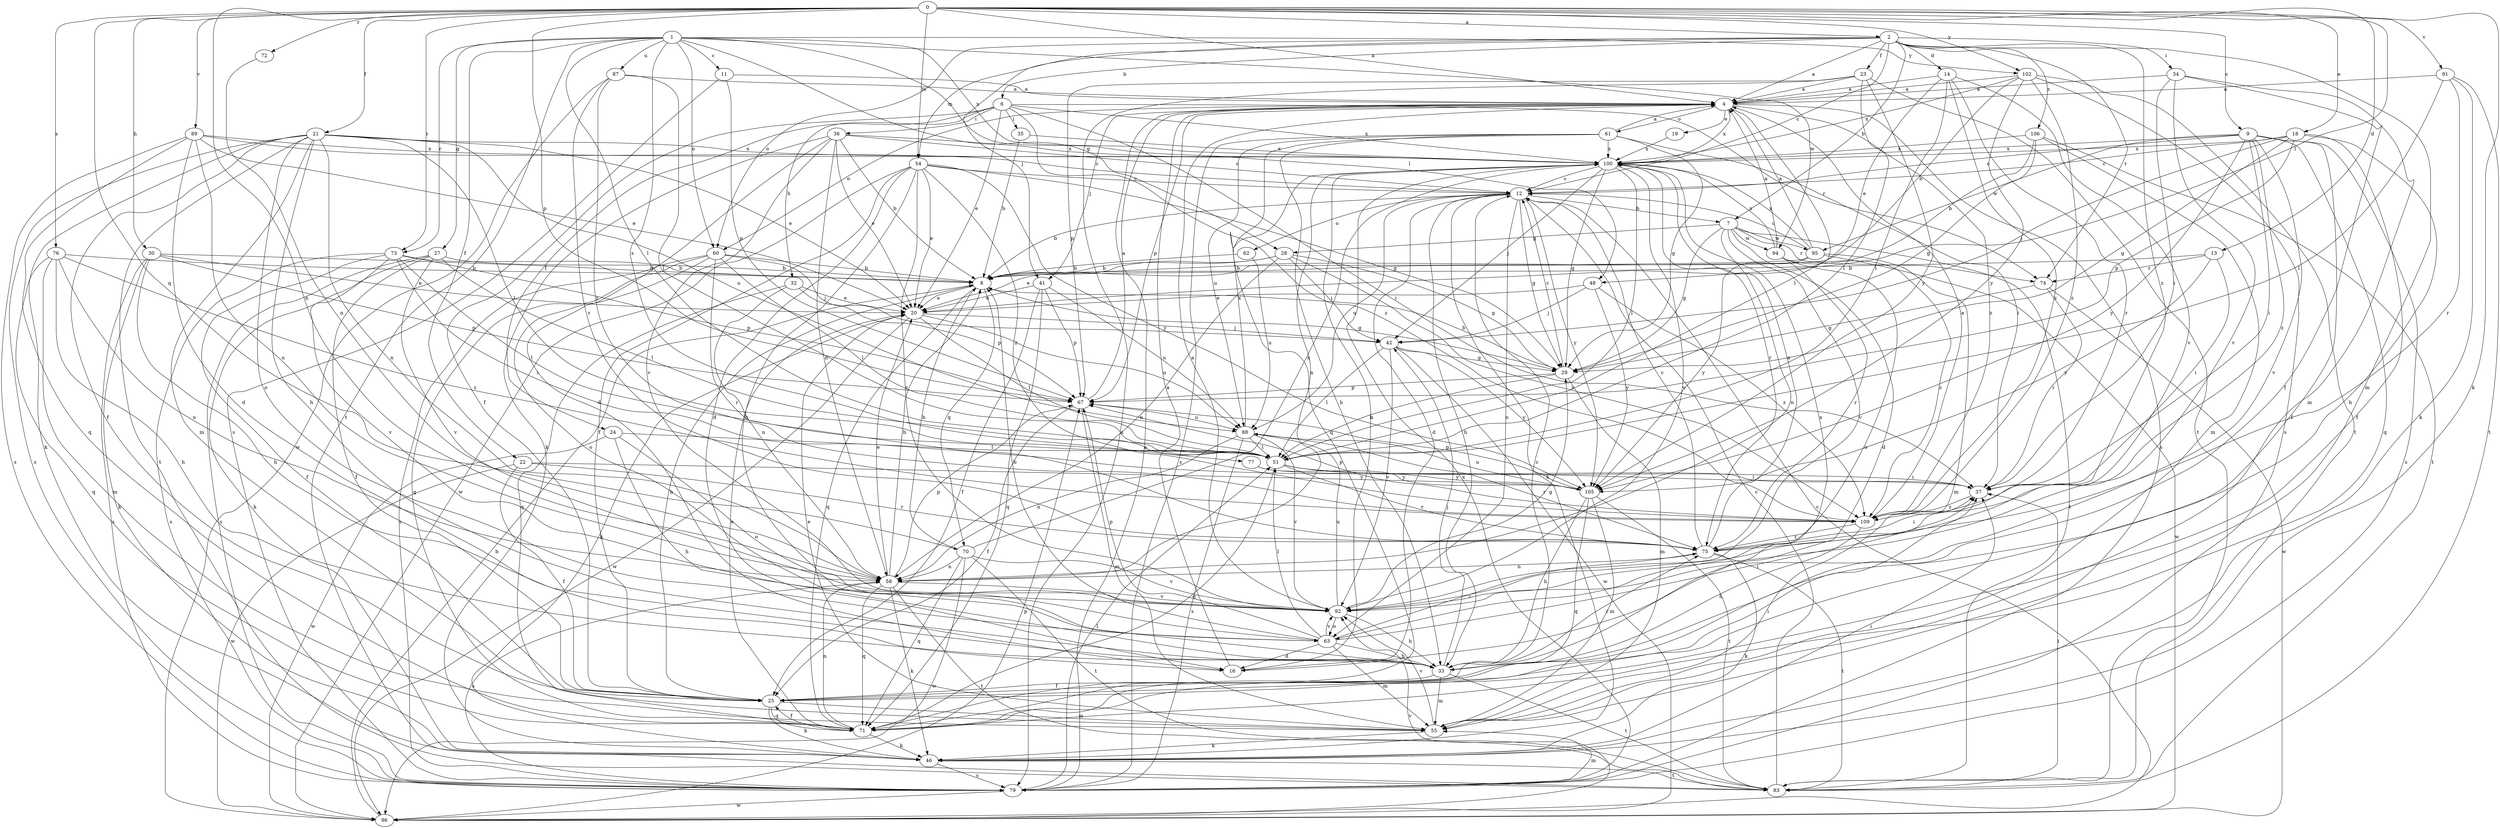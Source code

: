 strict digraph  {
0;
1;
2;
4;
6;
7;
8;
9;
11;
12;
13;
14;
16;
18;
19;
20;
21;
22;
23;
24;
25;
27;
28;
29;
30;
32;
33;
34;
35;
36;
37;
41;
42;
46;
48;
51;
54;
55;
58;
60;
61;
62;
63;
67;
70;
71;
72;
73;
74;
75;
76;
77;
79;
83;
87;
88;
89;
91;
92;
94;
95;
96;
100;
102;
105;
106;
109;
0 -> 2  [label=a];
0 -> 4  [label=a];
0 -> 9  [label=c];
0 -> 13  [label=d];
0 -> 18  [label=e];
0 -> 21  [label=f];
0 -> 30  [label=h];
0 -> 46  [label=k];
0 -> 48  [label=l];
0 -> 54  [label=m];
0 -> 58  [label=n];
0 -> 67  [label=p];
0 -> 70  [label=q];
0 -> 72  [label=r];
0 -> 73  [label=r];
0 -> 76  [label=s];
0 -> 89  [label=v];
0 -> 91  [label=v];
0 -> 102  [label=y];
1 -> 11  [label=c];
1 -> 22  [label=f];
1 -> 27  [label=g];
1 -> 28  [label=g];
1 -> 48  [label=l];
1 -> 51  [label=l];
1 -> 60  [label=o];
1 -> 73  [label=r];
1 -> 77  [label=s];
1 -> 83  [label=t];
1 -> 87  [label=u];
1 -> 94  [label=w];
1 -> 100  [label=x];
1 -> 102  [label=y];
2 -> 4  [label=a];
2 -> 6  [label=b];
2 -> 7  [label=b];
2 -> 12  [label=c];
2 -> 14  [label=d];
2 -> 23  [label=f];
2 -> 34  [label=i];
2 -> 41  [label=j];
2 -> 54  [label=m];
2 -> 55  [label=m];
2 -> 60  [label=o];
2 -> 74  [label=r];
2 -> 106  [label=z];
2 -> 109  [label=z];
4 -> 19  [label=e];
4 -> 41  [label=j];
4 -> 51  [label=l];
4 -> 60  [label=o];
4 -> 61  [label=o];
4 -> 67  [label=p];
4 -> 79  [label=s];
4 -> 100  [label=x];
4 -> 109  [label=z];
6 -> 20  [label=e];
6 -> 24  [label=f];
6 -> 25  [label=f];
6 -> 32  [label=h];
6 -> 35  [label=i];
6 -> 36  [label=i];
6 -> 37  [label=i];
6 -> 74  [label=r];
6 -> 100  [label=x];
6 -> 109  [label=z];
7 -> 16  [label=d];
7 -> 28  [label=g];
7 -> 29  [label=g];
7 -> 58  [label=n];
7 -> 74  [label=r];
7 -> 83  [label=t];
7 -> 92  [label=v];
7 -> 94  [label=w];
7 -> 95  [label=w];
8 -> 20  [label=e];
8 -> 29  [label=g];
8 -> 70  [label=q];
8 -> 71  [label=q];
9 -> 12  [label=c];
9 -> 25  [label=f];
9 -> 37  [label=i];
9 -> 71  [label=q];
9 -> 79  [label=s];
9 -> 92  [label=v];
9 -> 95  [label=w];
9 -> 100  [label=x];
9 -> 105  [label=y];
9 -> 109  [label=z];
11 -> 4  [label=a];
11 -> 67  [label=p];
11 -> 79  [label=s];
12 -> 7  [label=b];
12 -> 8  [label=b];
12 -> 16  [label=d];
12 -> 29  [label=g];
12 -> 33  [label=h];
12 -> 46  [label=k];
12 -> 62  [label=o];
12 -> 63  [label=o];
12 -> 88  [label=u];
12 -> 105  [label=y];
13 -> 8  [label=b];
13 -> 37  [label=i];
13 -> 74  [label=r];
13 -> 105  [label=y];
14 -> 4  [label=a];
14 -> 20  [label=e];
14 -> 51  [label=l];
14 -> 75  [label=r];
14 -> 92  [label=v];
14 -> 109  [label=z];
16 -> 4  [label=a];
16 -> 100  [label=x];
18 -> 12  [label=c];
18 -> 25  [label=f];
18 -> 29  [label=g];
18 -> 33  [label=h];
18 -> 42  [label=j];
18 -> 67  [label=p];
18 -> 100  [label=x];
19 -> 100  [label=x];
20 -> 42  [label=j];
20 -> 46  [label=k];
20 -> 51  [label=l];
20 -> 88  [label=u];
20 -> 96  [label=w];
21 -> 20  [label=e];
21 -> 25  [label=f];
21 -> 33  [label=h];
21 -> 46  [label=k];
21 -> 51  [label=l];
21 -> 55  [label=m];
21 -> 58  [label=n];
21 -> 63  [label=o];
21 -> 79  [label=s];
21 -> 83  [label=t];
21 -> 88  [label=u];
21 -> 100  [label=x];
22 -> 25  [label=f];
22 -> 75  [label=r];
22 -> 96  [label=w];
22 -> 105  [label=y];
23 -> 4  [label=a];
23 -> 51  [label=l];
23 -> 67  [label=p];
23 -> 79  [label=s];
23 -> 83  [label=t];
23 -> 105  [label=y];
24 -> 33  [label=h];
24 -> 51  [label=l];
24 -> 63  [label=o];
24 -> 96  [label=w];
25 -> 8  [label=b];
25 -> 46  [label=k];
25 -> 55  [label=m];
25 -> 71  [label=q];
27 -> 8  [label=b];
27 -> 25  [label=f];
27 -> 46  [label=k];
27 -> 51  [label=l];
27 -> 79  [label=s];
27 -> 92  [label=v];
28 -> 8  [label=b];
28 -> 20  [label=e];
28 -> 29  [label=g];
28 -> 42  [label=j];
28 -> 58  [label=n];
28 -> 109  [label=z];
29 -> 8  [label=b];
29 -> 12  [label=c];
29 -> 51  [label=l];
29 -> 55  [label=m];
29 -> 67  [label=p];
30 -> 8  [label=b];
30 -> 20  [label=e];
30 -> 33  [label=h];
30 -> 46  [label=k];
30 -> 67  [label=p];
30 -> 79  [label=s];
32 -> 20  [label=e];
32 -> 58  [label=n];
32 -> 67  [label=p];
32 -> 71  [label=q];
33 -> 25  [label=f];
33 -> 42  [label=j];
33 -> 55  [label=m];
33 -> 75  [label=r];
33 -> 83  [label=t];
33 -> 100  [label=x];
34 -> 4  [label=a];
34 -> 25  [label=f];
34 -> 37  [label=i];
34 -> 55  [label=m];
34 -> 92  [label=v];
35 -> 8  [label=b];
35 -> 100  [label=x];
36 -> 8  [label=b];
36 -> 12  [label=c];
36 -> 16  [label=d];
36 -> 20  [label=e];
36 -> 46  [label=k];
36 -> 58  [label=n];
36 -> 92  [label=v];
36 -> 100  [label=x];
37 -> 109  [label=z];
41 -> 20  [label=e];
41 -> 25  [label=f];
41 -> 67  [label=p];
41 -> 71  [label=q];
41 -> 88  [label=u];
42 -> 29  [label=g];
42 -> 51  [label=l];
42 -> 92  [label=v];
42 -> 96  [label=w];
42 -> 105  [label=y];
46 -> 37  [label=i];
46 -> 79  [label=s];
46 -> 83  [label=t];
48 -> 20  [label=e];
48 -> 42  [label=j];
48 -> 105  [label=y];
48 -> 109  [label=z];
51 -> 37  [label=i];
51 -> 71  [label=q];
51 -> 75  [label=r];
51 -> 105  [label=y];
54 -> 12  [label=c];
54 -> 16  [label=d];
54 -> 20  [label=e];
54 -> 25  [label=f];
54 -> 29  [label=g];
54 -> 33  [label=h];
54 -> 92  [label=v];
54 -> 96  [label=w];
54 -> 105  [label=y];
54 -> 109  [label=z];
55 -> 20  [label=e];
55 -> 46  [label=k];
55 -> 92  [label=v];
58 -> 8  [label=b];
58 -> 20  [label=e];
58 -> 46  [label=k];
58 -> 67  [label=p];
58 -> 71  [label=q];
58 -> 79  [label=s];
58 -> 83  [label=t];
58 -> 92  [label=v];
60 -> 8  [label=b];
60 -> 42  [label=j];
60 -> 51  [label=l];
60 -> 63  [label=o];
60 -> 71  [label=q];
60 -> 75  [label=r];
60 -> 79  [label=s];
61 -> 4  [label=a];
61 -> 29  [label=g];
61 -> 33  [label=h];
61 -> 37  [label=i];
61 -> 71  [label=q];
61 -> 79  [label=s];
61 -> 88  [label=u];
61 -> 100  [label=x];
62 -> 8  [label=b];
62 -> 88  [label=u];
63 -> 8  [label=b];
63 -> 16  [label=d];
63 -> 33  [label=h];
63 -> 37  [label=i];
63 -> 51  [label=l];
63 -> 55  [label=m];
63 -> 67  [label=p];
63 -> 75  [label=r];
63 -> 92  [label=v];
67 -> 4  [label=a];
67 -> 25  [label=f];
67 -> 55  [label=m];
67 -> 88  [label=u];
70 -> 8  [label=b];
70 -> 58  [label=n];
70 -> 71  [label=q];
70 -> 83  [label=t];
70 -> 92  [label=v];
70 -> 96  [label=w];
70 -> 100  [label=x];
71 -> 12  [label=c];
71 -> 20  [label=e];
71 -> 25  [label=f];
71 -> 37  [label=i];
71 -> 46  [label=k];
71 -> 58  [label=n];
72 -> 58  [label=n];
73 -> 8  [label=b];
73 -> 25  [label=f];
73 -> 37  [label=i];
73 -> 51  [label=l];
73 -> 67  [label=p];
73 -> 79  [label=s];
73 -> 92  [label=v];
74 -> 29  [label=g];
74 -> 37  [label=i];
74 -> 96  [label=w];
75 -> 12  [label=c];
75 -> 37  [label=i];
75 -> 46  [label=k];
75 -> 58  [label=n];
75 -> 83  [label=t];
75 -> 100  [label=x];
76 -> 8  [label=b];
76 -> 33  [label=h];
76 -> 55  [label=m];
76 -> 58  [label=n];
76 -> 71  [label=q];
76 -> 109  [label=z];
77 -> 37  [label=i];
77 -> 105  [label=y];
79 -> 4  [label=a];
79 -> 51  [label=l];
79 -> 55  [label=m];
79 -> 96  [label=w];
79 -> 100  [label=x];
83 -> 12  [label=c];
83 -> 37  [label=i];
87 -> 4  [label=a];
87 -> 51  [label=l];
87 -> 75  [label=r];
87 -> 96  [label=w];
87 -> 109  [label=z];
88 -> 51  [label=l];
88 -> 58  [label=n];
88 -> 75  [label=r];
88 -> 79  [label=s];
88 -> 92  [label=v];
88 -> 100  [label=x];
89 -> 12  [label=c];
89 -> 16  [label=d];
89 -> 20  [label=e];
89 -> 58  [label=n];
89 -> 71  [label=q];
89 -> 79  [label=s];
89 -> 100  [label=x];
91 -> 4  [label=a];
91 -> 46  [label=k];
91 -> 51  [label=l];
91 -> 75  [label=r];
91 -> 83  [label=t];
92 -> 4  [label=a];
92 -> 29  [label=g];
92 -> 33  [label=h];
92 -> 63  [label=o];
92 -> 88  [label=u];
94 -> 4  [label=a];
94 -> 63  [label=o];
94 -> 75  [label=r];
94 -> 100  [label=x];
94 -> 109  [label=z];
95 -> 4  [label=a];
95 -> 8  [label=b];
95 -> 12  [label=c];
95 -> 55  [label=m];
95 -> 96  [label=w];
95 -> 100  [label=x];
95 -> 105  [label=y];
96 -> 8  [label=b];
96 -> 12  [label=c];
96 -> 67  [label=p];
96 -> 92  [label=v];
100 -> 12  [label=c];
100 -> 29  [label=g];
100 -> 42  [label=j];
100 -> 51  [label=l];
100 -> 58  [label=n];
100 -> 75  [label=r];
100 -> 92  [label=v];
102 -> 4  [label=a];
102 -> 8  [label=b];
102 -> 79  [label=s];
102 -> 83  [label=t];
102 -> 100  [label=x];
102 -> 105  [label=y];
102 -> 109  [label=z];
105 -> 33  [label=h];
105 -> 55  [label=m];
105 -> 67  [label=p];
105 -> 71  [label=q];
105 -> 83  [label=t];
105 -> 88  [label=u];
106 -> 8  [label=b];
106 -> 29  [label=g];
106 -> 55  [label=m];
106 -> 83  [label=t];
106 -> 100  [label=x];
109 -> 4  [label=a];
109 -> 33  [label=h];
109 -> 67  [label=p];
109 -> 75  [label=r];
}
